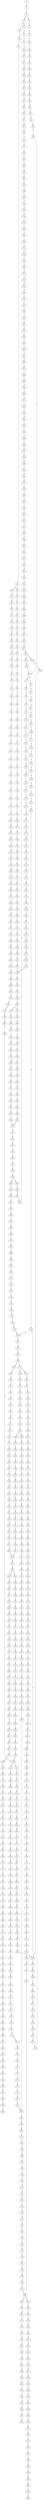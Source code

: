 strict digraph  {
	S0 -> S1 [ label = G ];
	S1 -> S2 [ label = T ];
	S2 -> S3 [ label = C ];
	S2 -> S4 [ label = T ];
	S3 -> S5 [ label = T ];
	S3 -> S6 [ label = G ];
	S4 -> S7 [ label = C ];
	S5 -> S8 [ label = G ];
	S6 -> S9 [ label = C ];
	S7 -> S10 [ label = C ];
	S8 -> S11 [ label = G ];
	S9 -> S12 [ label = G ];
	S10 -> S13 [ label = G ];
	S11 -> S14 [ label = A ];
	S12 -> S15 [ label = C ];
	S13 -> S16 [ label = T ];
	S14 -> S17 [ label = G ];
	S15 -> S18 [ label = G ];
	S15 -> S19 [ label = A ];
	S16 -> S20 [ label = G ];
	S17 -> S21 [ label = G ];
	S18 -> S22 [ label = A ];
	S19 -> S23 [ label = A ];
	S20 -> S24 [ label = G ];
	S21 -> S25 [ label = G ];
	S22 -> S26 [ label = G ];
	S23 -> S27 [ label = C ];
	S24 -> S28 [ label = C ];
	S25 -> S29 [ label = T ];
	S26 -> S30 [ label = C ];
	S27 -> S31 [ label = C ];
	S28 -> S32 [ label = C ];
	S29 -> S33 [ label = G ];
	S30 -> S34 [ label = A ];
	S31 -> S35 [ label = C ];
	S32 -> S36 [ label = C ];
	S33 -> S37 [ label = T ];
	S34 -> S38 [ label = G ];
	S35 -> S39 [ label = G ];
	S36 -> S40 [ label = G ];
	S37 -> S41 [ label = T ];
	S38 -> S42 [ label = T ];
	S39 -> S43 [ label = T ];
	S40 -> S44 [ label = T ];
	S41 -> S45 [ label = C ];
	S42 -> S46 [ label = G ];
	S43 -> S47 [ label = A ];
	S44 -> S48 [ label = C ];
	S45 -> S49 [ label = C ];
	S46 -> S50 [ label = C ];
	S47 -> S51 [ label = C ];
	S48 -> S52 [ label = C ];
	S49 -> S53 [ label = A ];
	S50 -> S54 [ label = A ];
	S51 -> S55 [ label = A ];
	S52 -> S56 [ label = A ];
	S53 -> S57 [ label = G ];
	S54 -> S58 [ label = A ];
	S55 -> S59 [ label = G ];
	S56 -> S60 [ label = G ];
	S57 -> S61 [ label = C ];
	S58 -> S62 [ label = C ];
	S59 -> S63 [ label = C ];
	S60 -> S64 [ label = T ];
	S61 -> S65 [ label = A ];
	S62 -> S66 [ label = A ];
	S63 -> S67 [ label = A ];
	S64 -> S68 [ label = A ];
	S65 -> S69 [ label = G ];
	S66 -> S70 [ label = G ];
	S67 -> S71 [ label = G ];
	S68 -> S72 [ label = G ];
	S69 -> S73 [ label = A ];
	S70 -> S74 [ label = C ];
	S71 -> S75 [ label = G ];
	S72 -> S76 [ label = G ];
	S72 -> S77 [ label = C ];
	S73 -> S78 [ label = T ];
	S74 -> S79 [ label = T ];
	S75 -> S80 [ label = T ];
	S76 -> S81 [ label = G ];
	S77 -> S82 [ label = T ];
	S78 -> S83 [ label = A ];
	S79 -> S84 [ label = A ];
	S80 -> S85 [ label = G ];
	S81 -> S86 [ label = T ];
	S82 -> S87 [ label = C ];
	S83 -> S88 [ label = A ];
	S84 -> S89 [ label = C ];
	S85 -> S90 [ label = C ];
	S86 -> S91 [ label = C ];
	S87 -> S92 [ label = C ];
	S88 -> S93 [ label = A ];
	S89 -> S94 [ label = G ];
	S90 -> S95 [ label = A ];
	S91 -> S96 [ label = A ];
	S92 -> S97 [ label = A ];
	S93 -> S98 [ label = A ];
	S94 -> S99 [ label = A ];
	S95 -> S100 [ label = C ];
	S96 -> S101 [ label = C ];
	S97 -> S102 [ label = C ];
	S98 -> S103 [ label = A ];
	S99 -> S104 [ label = G ];
	S100 -> S105 [ label = G ];
	S101 -> S106 [ label = T ];
	S102 -> S107 [ label = C ];
	S103 -> S108 [ label = C ];
	S104 -> S109 [ label = A ];
	S105 -> S110 [ label = C ];
	S106 -> S111 [ label = C ];
	S107 -> S112 [ label = G ];
	S108 -> S113 [ label = T ];
	S109 -> S114 [ label = A ];
	S110 -> S115 [ label = G ];
	S111 -> S116 [ label = G ];
	S112 -> S117 [ label = G ];
	S113 -> S118 [ label = T ];
	S114 -> S119 [ label = C ];
	S115 -> S120 [ label = G ];
	S116 -> S121 [ label = C ];
	S117 -> S122 [ label = A ];
	S118 -> S123 [ label = T ];
	S119 -> S124 [ label = T ];
	S120 -> S125 [ label = T ];
	S121 -> S126 [ label = T ];
	S122 -> S127 [ label = C ];
	S123 -> S128 [ label = G ];
	S124 -> S129 [ label = G ];
	S125 -> S130 [ label = G ];
	S126 -> S131 [ label = T ];
	S127 -> S132 [ label = G ];
	S128 -> S133 [ label = C ];
	S129 -> S134 [ label = G ];
	S130 -> S135 [ label = C ];
	S131 -> S136 [ label = C ];
	S132 -> S137 [ label = T ];
	S133 -> S138 [ label = C ];
	S134 -> S139 [ label = C ];
	S135 -> S140 [ label = C ];
	S136 -> S141 [ label = A ];
	S137 -> S142 [ label = C ];
	S138 -> S143 [ label = G ];
	S139 -> S144 [ label = G ];
	S140 -> S145 [ label = G ];
	S141 -> S146 [ label = T ];
	S142 -> S147 [ label = G ];
	S143 -> S148 [ label = T ];
	S144 -> S149 [ label = C ];
	S145 -> S150 [ label = C ];
	S146 -> S151 [ label = C ];
	S147 -> S152 [ label = T ];
	S148 -> S153 [ label = A ];
	S149 -> S154 [ label = A ];
	S150 -> S155 [ label = A ];
	S151 -> S156 [ label = C ];
	S152 -> S157 [ label = G ];
	S153 -> S158 [ label = G ];
	S154 -> S159 [ label = G ];
	S155 -> S160 [ label = A ];
	S156 -> S161 [ label = A ];
	S157 -> S162 [ label = A ];
	S158 -> S163 [ label = C ];
	S159 -> S164 [ label = C ];
	S160 -> S165 [ label = C ];
	S161 -> S166 [ label = G ];
	S162 -> S167 [ label = C ];
	S163 -> S168 [ label = C ];
	S164 -> S169 [ label = G ];
	S165 -> S170 [ label = C ];
	S166 -> S171 [ label = A ];
	S167 -> S172 [ label = C ];
	S168 -> S173 [ label = G ];
	S169 -> S174 [ label = G ];
	S170 -> S175 [ label = A ];
	S171 -> S176 [ label = A ];
	S172 -> S177 [ label = G ];
	S173 -> S178 [ label = G ];
	S174 -> S179 [ label = G ];
	S175 -> S180 [ label = G ];
	S176 -> S181 [ label = C ];
	S177 -> S182 [ label = G ];
	S178 -> S183 [ label = T ];
	S179 -> S184 [ label = T ];
	S180 -> S185 [ label = T ];
	S181 -> S186 [ label = C ];
	S182 -> S187 [ label = T ];
	S183 -> S188 [ label = G ];
	S184 -> S189 [ label = G ];
	S185 -> S190 [ label = C ];
	S186 -> S191 [ label = A ];
	S186 -> S192 [ label = G ];
	S187 -> S193 [ label = C ];
	S188 -> S194 [ label = A ];
	S189 -> S195 [ label = C ];
	S190 -> S196 [ label = G ];
	S191 -> S197 [ label = G ];
	S191 -> S198 [ label = C ];
	S192 -> S199 [ label = G ];
	S193 -> S200 [ label = G ];
	S194 -> S201 [ label = C ];
	S195 -> S202 [ label = C ];
	S196 -> S203 [ label = C ];
	S197 -> S204 [ label = A ];
	S198 -> S205 [ label = C ];
	S199 -> S206 [ label = A ];
	S200 -> S207 [ label = C ];
	S201 -> S208 [ label = G ];
	S202 -> S209 [ label = G ];
	S203 -> S210 [ label = G ];
	S204 -> S211 [ label = C ];
	S205 -> S212 [ label = A ];
	S206 -> S213 [ label = C ];
	S207 -> S214 [ label = G ];
	S208 -> S215 [ label = T ];
	S209 -> S216 [ label = C ];
	S210 -> S217 [ label = C ];
	S211 -> S218 [ label = T ];
	S212 -> S219 [ label = C ];
	S213 -> S220 [ label = G ];
	S214 -> S221 [ label = T ];
	S215 -> S222 [ label = G ];
	S216 -> S223 [ label = C ];
	S217 -> S224 [ label = A ];
	S218 -> S225 [ label = C ];
	S219 -> S226 [ label = C ];
	S220 -> S227 [ label = C ];
	S221 -> S228 [ label = A ];
	S222 -> S229 [ label = G ];
	S223 -> S230 [ label = G ];
	S224 -> S231 [ label = G ];
	S225 -> S232 [ label = C ];
	S226 -> S233 [ label = C ];
	S227 -> S234 [ label = C ];
	S228 -> S235 [ label = G ];
	S229 -> S236 [ label = G ];
	S230 -> S237 [ label = G ];
	S231 -> S238 [ label = C ];
	S232 -> S239 [ label = C ];
	S233 -> S240 [ label = C ];
	S234 -> S241 [ label = C ];
	S235 -> S242 [ label = C ];
	S236 -> S243 [ label = T ];
	S237 -> S244 [ label = T ];
	S238 -> S245 [ label = C ];
	S239 -> S246 [ label = A ];
	S240 -> S247 [ label = T ];
	S241 -> S248 [ label = A ];
	S242 -> S249 [ label = C ];
	S243 -> S250 [ label = A ];
	S244 -> S251 [ label = G ];
	S245 -> S252 [ label = G ];
	S246 -> S253 [ label = T ];
	S247 -> S254 [ label = T ];
	S248 -> S255 [ label = T ];
	S249 -> S256 [ label = G ];
	S250 -> S257 [ label = C ];
	S251 -> S258 [ label = G ];
	S252 -> S259 [ label = G ];
	S253 -> S260 [ label = C ];
	S254 -> S261 [ label = C ];
	S255 -> S262 [ label = C ];
	S256 -> S263 [ label = C ];
	S257 -> S264 [ label = T ];
	S258 -> S265 [ label = T ];
	S259 -> S266 [ label = T ];
	S260 -> S267 [ label = T ];
	S261 -> S268 [ label = C ];
	S261 -> S269 [ label = G ];
	S262 -> S270 [ label = G ];
	S263 -> S271 [ label = T ];
	S264 -> S272 [ label = A ];
	S265 -> S273 [ label = G ];
	S266 -> S274 [ label = G ];
	S267 -> S275 [ label = G ];
	S268 -> S276 [ label = T ];
	S269 -> S277 [ label = A ];
	S270 -> S278 [ label = T ];
	S271 -> S279 [ label = G ];
	S272 -> S280 [ label = T ];
	S273 -> S281 [ label = G ];
	S274 -> S282 [ label = G ];
	S275 -> S283 [ label = C ];
	S276 -> S284 [ label = G ];
	S277 -> S285 [ label = T ];
	S278 -> S286 [ label = C ];
	S279 -> S287 [ label = G ];
	S280 -> S288 [ label = T ];
	S281 -> S289 [ label = A ];
	S282 -> S290 [ label = A ];
	S283 -> S291 [ label = C ];
	S284 -> S292 [ label = T ];
	S285 -> S293 [ label = C ];
	S286 -> S294 [ label = C ];
	S287 -> S295 [ label = A ];
	S288 -> S296 [ label = G ];
	S289 -> S297 [ label = A ];
	S290 -> S298 [ label = A ];
	S291 -> S299 [ label = A ];
	S292 -> S300 [ label = C ];
	S293 -> S301 [ label = G ];
	S294 -> S302 [ label = T ];
	S295 -> S303 [ label = A ];
	S296 -> S304 [ label = G ];
	S297 -> S305 [ label = C ];
	S298 -> S306 [ label = G ];
	S299 -> S307 [ label = G ];
	S300 -> S308 [ label = C ];
	S301 -> S309 [ label = T ];
	S302 -> S310 [ label = C ];
	S303 -> S311 [ label = G ];
	S304 -> S312 [ label = A ];
	S305 -> S313 [ label = C ];
	S306 -> S314 [ label = A ];
	S307 -> S315 [ label = T ];
	S308 -> S316 [ label = T ];
	S309 -> S317 [ label = T ];
	S310 -> S318 [ label = T ];
	S311 -> S319 [ label = A ];
	S312 -> S320 [ label = A ];
	S313 -> S321 [ label = T ];
	S314 -> S322 [ label = A ];
	S315 -> S323 [ label = C ];
	S316 -> S324 [ label = T ];
	S317 -> S325 [ label = T ];
	S318 -> S326 [ label = T ];
	S319 -> S327 [ label = A ];
	S320 -> S328 [ label = C ];
	S321 -> S329 [ label = C ];
	S322 -> S330 [ label = C ];
	S323 -> S331 [ label = G ];
	S324 -> S332 [ label = G ];
	S325 -> S333 [ label = G ];
	S326 -> S334 [ label = C ];
	S327 -> S330 [ label = C ];
	S328 -> S335 [ label = G ];
	S329 -> S336 [ label = G ];
	S330 -> S337 [ label = G ];
	S331 -> S338 [ label = T ];
	S332 -> S339 [ label = T ];
	S333 -> S340 [ label = T ];
	S334 -> S341 [ label = T ];
	S335 -> S342 [ label = G ];
	S336 -> S343 [ label = G ];
	S337 -> S344 [ label = G ];
	S338 -> S345 [ label = A ];
	S339 -> S346 [ label = A ];
	S340 -> S347 [ label = A ];
	S341 -> S348 [ label = C ];
	S342 -> S349 [ label = T ];
	S343 -> S350 [ label = C ];
	S344 -> S351 [ label = C ];
	S345 -> S352 [ label = A ];
	S346 -> S353 [ label = G ];
	S347 -> S354 [ label = G ];
	S348 -> S355 [ label = G ];
	S349 -> S356 [ label = A ];
	S350 -> S357 [ label = A ];
	S351 -> S358 [ label = A ];
	S352 -> S359 [ label = G ];
	S353 -> S360 [ label = G ];
	S354 -> S361 [ label = G ];
	S355 -> S362 [ label = G ];
	S356 -> S363 [ label = C ];
	S357 -> S364 [ label = C ];
	S358 -> S365 [ label = C ];
	S359 -> S366 [ label = A ];
	S360 -> S367 [ label = A ];
	S361 -> S368 [ label = A ];
	S362 -> S369 [ label = A ];
	S363 -> S370 [ label = G ];
	S364 -> S371 [ label = G ];
	S365 -> S372 [ label = C ];
	S365 -> S373 [ label = T ];
	S366 -> S374 [ label = C ];
	S367 -> S375 [ label = G ];
	S368 -> S376 [ label = A ];
	S369 -> S377 [ label = G ];
	S370 -> S378 [ label = A ];
	S371 -> S379 [ label = C ];
	S372 -> S380 [ label = G ];
	S373 -> S381 [ label = G ];
	S374 -> S382 [ label = G ];
	S375 -> S383 [ label = A ];
	S376 -> S384 [ label = A ];
	S377 -> S385 [ label = A ];
	S378 -> S386 [ label = A ];
	S379 -> S387 [ label = G ];
	S380 -> S388 [ label = G ];
	S381 -> S389 [ label = G ];
	S382 -> S390 [ label = G ];
	S383 -> S391 [ label = G ];
	S384 -> S392 [ label = G ];
	S385 -> S393 [ label = G ];
	S386 -> S394 [ label = G ];
	S387 -> S395 [ label = C ];
	S388 -> S396 [ label = G ];
	S389 -> S397 [ label = G ];
	S390 -> S398 [ label = C ];
	S391 -> S399 [ label = G ];
	S392 -> S400 [ label = G ];
	S393 -> S401 [ label = G ];
	S394 -> S402 [ label = A ];
	S395 -> S403 [ label = G ];
	S396 -> S404 [ label = A ];
	S397 -> S405 [ label = A ];
	S398 -> S406 [ label = T ];
	S399 -> S407 [ label = T ];
	S400 -> S408 [ label = T ];
	S401 -> S409 [ label = T ];
	S402 -> S410 [ label = A ];
	S403 -> S411 [ label = C ];
	S403 -> S412 [ label = G ];
	S404 -> S413 [ label = A ];
	S405 -> S414 [ label = A ];
	S406 -> S415 [ label = C ];
	S407 -> S416 [ label = C ];
	S408 -> S417 [ label = C ];
	S409 -> S416 [ label = C ];
	S410 -> S418 [ label = G ];
	S411 -> S419 [ label = G ];
	S412 -> S420 [ label = C ];
	S413 -> S421 [ label = T ];
	S414 -> S422 [ label = C ];
	S415 -> S423 [ label = T ];
	S416 -> S424 [ label = C ];
	S417 -> S425 [ label = C ];
	S418 -> S426 [ label = T ];
	S419 -> S427 [ label = T ];
	S420 -> S428 [ label = T ];
	S421 -> S429 [ label = T ];
	S422 -> S430 [ label = T ];
	S423 -> S431 [ label = C ];
	S424 -> S432 [ label = C ];
	S425 -> S433 [ label = C ];
	S426 -> S434 [ label = G ];
	S427 -> S435 [ label = C ];
	S428 -> S436 [ label = G ];
	S429 -> S437 [ label = G ];
	S430 -> S438 [ label = G ];
	S431 -> S439 [ label = G ];
	S432 -> S440 [ label = A ];
	S432 -> S441 [ label = G ];
	S433 -> S442 [ label = G ];
	S434 -> S443 [ label = T ];
	S435 -> S444 [ label = G ];
	S436 -> S445 [ label = G ];
	S437 -> S446 [ label = A ];
	S438 -> S447 [ label = G ];
	S439 -> S448 [ label = A ];
	S440 -> S449 [ label = G ];
	S441 -> S450 [ label = G ];
	S442 -> S451 [ label = A ];
	S443 -> S452 [ label = C ];
	S444 -> S453 [ label = A ];
	S445 -> S454 [ label = A ];
	S446 -> S455 [ label = A ];
	S447 -> S456 [ label = A ];
	S448 -> S457 [ label = A ];
	S449 -> S458 [ label = A ];
	S450 -> S459 [ label = A ];
	S451 -> S460 [ label = A ];
	S452 -> S461 [ label = C ];
	S453 -> S462 [ label = C ];
	S454 -> S463 [ label = A ];
	S455 -> S464 [ label = C ];
	S456 -> S465 [ label = C ];
	S457 -> S466 [ label = G ];
	S458 -> S467 [ label = G ];
	S459 -> S468 [ label = G ];
	S460 -> S469 [ label = G ];
	S461 -> S470 [ label = T ];
	S462 -> S471 [ label = G ];
	S463 -> S472 [ label = T ];
	S464 -> S473 [ label = C ];
	S465 -> S474 [ label = C ];
	S466 -> S475 [ label = T ];
	S467 -> S476 [ label = C ];
	S468 -> S477 [ label = G ];
	S469 -> S478 [ label = T ];
	S470 -> S479 [ label = G ];
	S471 -> S480 [ label = C ];
	S472 -> S481 [ label = G ];
	S473 -> S482 [ label = C ];
	S474 -> S483 [ label = C ];
	S475 -> S484 [ label = C ];
	S476 -> S485 [ label = C ];
	S477 -> S486 [ label = C ];
	S478 -> S487 [ label = C ];
	S479 -> S488 [ label = G ];
	S480 -> S489 [ label = G ];
	S481 -> S490 [ label = G ];
	S482 -> S491 [ label = G ];
	S483 -> S492 [ label = G ];
	S484 -> S493 [ label = G ];
	S485 -> S494 [ label = A ];
	S486 -> S495 [ label = G ];
	S487 -> S496 [ label = G ];
	S488 -> S497 [ label = C ];
	S489 -> S498 [ label = C ];
	S490 -> S499 [ label = G ];
	S491 -> S500 [ label = T ];
	S492 -> S501 [ label = T ];
	S493 -> S502 [ label = C ];
	S494 -> S503 [ label = C ];
	S495 -> S504 [ label = T ];
	S496 -> S505 [ label = A ];
	S497 -> S506 [ label = C ];
	S498 -> S507 [ label = C ];
	S499 -> S508 [ label = G ];
	S500 -> S509 [ label = C ];
	S501 -> S510 [ label = C ];
	S502 -> S511 [ label = G ];
	S503 -> S512 [ label = G ];
	S504 -> S513 [ label = G ];
	S505 -> S514 [ label = G ];
	S506 -> S515 [ label = T ];
	S507 -> S516 [ label = T ];
	S508 -> S517 [ label = T ];
	S509 -> S518 [ label = T ];
	S510 -> S519 [ label = T ];
	S511 -> S520 [ label = G ];
	S512 -> S521 [ label = G ];
	S513 -> S522 [ label = G ];
	S514 -> S523 [ label = G ];
	S515 -> S524 [ label = G ];
	S516 -> S525 [ label = C ];
	S517 -> S526 [ label = C ];
	S518 -> S527 [ label = C ];
	S519 -> S527 [ label = C ];
	S520 -> S528 [ label = C ];
	S521 -> S529 [ label = T ];
	S522 -> S530 [ label = T ];
	S523 -> S531 [ label = T ];
	S524 -> S532 [ label = G ];
	S525 -> S533 [ label = G ];
	S526 -> S534 [ label = C ];
	S527 -> S535 [ label = G ];
	S528 -> S536 [ label = T ];
	S529 -> S537 [ label = T ];
	S530 -> S538 [ label = A ];
	S531 -> S539 [ label = A ];
	S532 -> S540 [ label = G ];
	S533 -> S541 [ label = G ];
	S534 -> S542 [ label = G ];
	S535 -> S543 [ label = G ];
	S536 -> S544 [ label = A ];
	S537 -> S545 [ label = A ];
	S538 -> S546 [ label = T ];
	S539 -> S547 [ label = T ];
	S540 -> S548 [ label = T ];
	S541 -> S549 [ label = G ];
	S542 -> S550 [ label = C ];
	S543 -> S551 [ label = C ];
	S544 -> S552 [ label = T ];
	S545 -> S553 [ label = C ];
	S546 -> S554 [ label = G ];
	S547 -> S555 [ label = A ];
	S548 -> S556 [ label = C ];
	S549 -> S557 [ label = C ];
	S550 -> S558 [ label = C ];
	S551 -> S559 [ label = A ];
	S552 -> S560 [ label = A ];
	S553 -> S561 [ label = T ];
	S554 -> S562 [ label = A ];
	S555 -> S563 [ label = A ];
	S556 -> S564 [ label = C ];
	S557 -> S565 [ label = T ];
	S558 -> S566 [ label = G ];
	S559 -> S567 [ label = C ];
	S560 -> S568 [ label = G ];
	S561 -> S569 [ label = G ];
	S562 -> S570 [ label = G ];
	S563 -> S571 [ label = G ];
	S564 -> S572 [ label = C ];
	S565 -> S573 [ label = C ];
	S566 -> S574 [ label = G ];
	S567 -> S575 [ label = C ];
	S568 -> S576 [ label = T ];
	S569 -> S577 [ label = C ];
	S570 -> S578 [ label = C ];
	S571 -> S579 [ label = T ];
	S572 -> S580 [ label = G ];
	S573 -> S581 [ label = A ];
	S574 -> S582 [ label = A ];
	S575 -> S583 [ label = G ];
	S576 -> S584 [ label = A ];
	S577 -> S585 [ label = A ];
	S578 -> S586 [ label = G ];
	S579 -> S587 [ label = C ];
	S580 -> S588 [ label = A ];
	S581 -> S589 [ label = C ];
	S582 -> S590 [ label = A ];
	S583 -> S591 [ label = A ];
	S584 -> S592 [ label = G ];
	S585 -> S593 [ label = G ];
	S586 -> S594 [ label = G ];
	S587 -> S595 [ label = G ];
	S588 -> S596 [ label = G ];
	S589 -> S597 [ label = G ];
	S590 -> S598 [ label = C ];
	S591 -> S599 [ label = G ];
	S591 -> S600 [ label = A ];
	S592 -> S601 [ label = C ];
	S593 -> S602 [ label = A ];
	S594 -> S603 [ label = T ];
	S595 -> S604 [ label = T ];
	S596 -> S605 [ label = T ];
	S597 -> S606 [ label = T ];
	S598 -> S607 [ label = T ];
	S599 -> S608 [ label = T ];
	S600 -> S609 [ label = T ];
	S601 -> S610 [ label = C ];
	S602 -> S611 [ label = C ];
	S603 -> S612 [ label = C ];
	S604 -> S613 [ label = G ];
	S605 -> S614 [ label = C ];
	S606 -> S615 [ label = C ];
	S607 -> S616 [ label = G ];
	S608 -> S617 [ label = C ];
	S609 -> S618 [ label = G ];
	S610 -> S619 [ label = G ];
	S611 -> S620 [ label = G ];
	S612 -> S621 [ label = G ];
	S613 -> S622 [ label = G ];
	S614 -> S623 [ label = C ];
	S615 -> S624 [ label = C ];
	S616 -> S625 [ label = C ];
	S617 -> S626 [ label = C ];
	S618 -> S627 [ label = T ];
	S619 -> S628 [ label = A ];
	S620 -> S629 [ label = G ];
	S621 -> S630 [ label = C ];
	S622 -> S631 [ label = T ];
	S623 -> S632 [ label = A ];
	S624 -> S633 [ label = A ];
	S625 -> S634 [ label = A ];
	S626 -> S632 [ label = A ];
	S627 -> S635 [ label = A ];
	S628 -> S636 [ label = A ];
	S629 -> S637 [ label = A ];
	S630 -> S638 [ label = A ];
	S631 -> S639 [ label = A ];
	S632 -> S640 [ label = G ];
	S633 -> S641 [ label = G ];
	S634 -> S642 [ label = A ];
	S635 -> S643 [ label = G ];
	S636 -> S644 [ label = A ];
	S637 -> S645 [ label = C ];
	S638 -> S646 [ label = C ];
	S639 -> S647 [ label = C ];
	S640 -> S648 [ label = T ];
	S640 -> S649 [ label = C ];
	S641 -> S650 [ label = C ];
	S642 -> S651 [ label = C ];
	S643 -> S652 [ label = T ];
	S644 -> S653 [ label = C ];
	S645 -> S654 [ label = A ];
	S646 -> S655 [ label = G ];
	S647 -> S656 [ label = C ];
	S648 -> S657 [ label = A ];
	S649 -> S658 [ label = T ];
	S650 -> S659 [ label = T ];
	S651 -> S660 [ label = C ];
	S652 -> S661 [ label = T ];
	S653 -> S662 [ label = C ];
	S654 -> S663 [ label = C ];
	S655 -> S664 [ label = C ];
	S656 -> S665 [ label = G ];
	S657 -> S72 [ label = G ];
	S658 -> S666 [ label = T ];
	S659 -> S666 [ label = T ];
	S660 -> S667 [ label = A ];
	S661 -> S668 [ label = T ];
	S662 -> S669 [ label = C ];
	S663 -> S670 [ label = A ];
	S664 -> S671 [ label = G ];
	S665 -> S672 [ label = G ];
	S666 -> S673 [ label = C ];
	S667 -> S674 [ label = G ];
	S668 -> S675 [ label = C ];
	S669 -> S676 [ label = C ];
	S670 -> S677 [ label = C ];
	S671 -> S678 [ label = C ];
	S672 -> S679 [ label = T ];
	S673 -> S680 [ label = A ];
	S674 -> S681 [ label = A ];
	S675 -> S682 [ label = A ];
	S676 -> S683 [ label = G ];
	S677 -> S684 [ label = C ];
	S678 -> S403 [ label = G ];
	S679 -> S685 [ label = G ];
	S680 -> S686 [ label = C ];
	S681 -> S687 [ label = A ];
	S682 -> S688 [ label = C ];
	S683 -> S689 [ label = A ];
	S684 -> S690 [ label = T ];
	S685 -> S691 [ label = G ];
	S686 -> S692 [ label = G ];
	S687 -> S693 [ label = C ];
	S688 -> S694 [ label = T ];
	S689 -> S695 [ label = C ];
	S690 -> S696 [ label = C ];
	S691 -> S697 [ label = T ];
	S692 -> S698 [ label = C ];
	S693 -> S699 [ label = A ];
	S694 -> S700 [ label = C ];
	S695 -> S701 [ label = T ];
	S696 -> S702 [ label = T ];
	S697 -> S703 [ label = T ];
	S698 -> S704 [ label = C ];
	S699 -> S705 [ label = G ];
	S700 -> S706 [ label = C ];
	S701 -> S707 [ label = A ];
	S702 -> S708 [ label = A ];
	S703 -> S709 [ label = A ];
	S704 -> S710 [ label = C ];
	S705 -> S711 [ label = C ];
	S706 -> S712 [ label = T ];
	S707 -> S713 [ label = G ];
	S708 -> S714 [ label = G ];
	S709 -> S715 [ label = G ];
	S710 -> S716 [ label = T ];
	S711 -> S717 [ label = C ];
	S712 -> S718 [ label = T ];
	S713 -> S719 [ label = A ];
	S714 -> S720 [ label = A ];
	S715 -> S721 [ label = A ];
	S716 -> S722 [ label = T ];
	S717 -> S723 [ label = G ];
	S718 -> S724 [ label = T ];
	S719 -> S725 [ label = A ];
	S720 -> S726 [ label = A ];
	S721 -> S727 [ label = A ];
	S722 -> S728 [ label = C ];
	S723 -> S729 [ label = T ];
	S724 -> S730 [ label = C ];
	S725 -> S731 [ label = T ];
	S726 -> S732 [ label = C ];
	S727 -> S733 [ label = G ];
	S728 -> S734 [ label = A ];
	S729 -> S735 [ label = C ];
	S730 -> S736 [ label = A ];
	S731 -> S737 [ label = C ];
	S732 -> S738 [ label = G ];
	S733 -> S739 [ label = G ];
	S734 -> S740 [ label = T ];
	S735 -> S741 [ label = C ];
	S736 -> S742 [ label = T ];
	S737 -> S743 [ label = G ];
	S738 -> S744 [ label = A ];
	S739 -> S745 [ label = G ];
	S740 -> S746 [ label = C ];
	S741 -> S747 [ label = T ];
	S742 -> S748 [ label = C ];
	S743 -> S749 [ label = G ];
	S744 -> S750 [ label = G ];
	S745 -> S751 [ label = G ];
	S746 -> S752 [ label = C ];
	S747 -> S753 [ label = C ];
	S748 -> S754 [ label = C ];
	S749 -> S755 [ label = G ];
	S750 -> S756 [ label = G ];
	S751 -> S757 [ label = G ];
	S752 -> S161 [ label = A ];
	S753 -> S758 [ label = T ];
	S754 -> S759 [ label = A ];
	S755 -> S760 [ label = T ];
	S756 -> S761 [ label = T ];
	S757 -> S762 [ label = T ];
	S758 -> S763 [ label = G ];
	S759 -> S166 [ label = G ];
	S760 -> S764 [ label = A ];
	S761 -> S765 [ label = G ];
	S762 -> S766 [ label = C ];
	S763 -> S767 [ label = T ];
	S764 -> S768 [ label = T ];
	S765 -> S769 [ label = T ];
	S766 -> S770 [ label = C ];
	S767 -> S771 [ label = C ];
	S768 -> S772 [ label = C ];
	S769 -> S773 [ label = C ];
	S770 -> S774 [ label = G ];
	S771 -> S775 [ label = G ];
	S772 -> S776 [ label = C ];
	S773 -> S777 [ label = C ];
	S774 -> S778 [ label = T ];
	S775 -> S779 [ label = T ];
	S776 -> S780 [ label = C ];
	S777 -> S781 [ label = C ];
	S778 -> S782 [ label = C ];
	S779 -> S783 [ label = G ];
	S780 -> S784 [ label = G ];
	S781 -> S785 [ label = T ];
	S782 -> S786 [ label = G ];
	S783 -> S787 [ label = G ];
	S784 -> S788 [ label = A ];
	S785 -> S789 [ label = G ];
	S786 -> S790 [ label = G ];
	S787 -> S791 [ label = T ];
	S788 -> S792 [ label = A ];
	S789 -> S793 [ label = T ];
	S790 -> S794 [ label = A ];
	S791 -> S639 [ label = A ];
	S792 -> S795 [ label = A ];
	S793 -> S796 [ label = C ];
	S794 -> S797 [ label = A ];
	S795 -> S798 [ label = G ];
	S796 -> S799 [ label = C ];
	S797 -> S800 [ label = C ];
	S798 -> S801 [ label = T ];
	S799 -> S802 [ label = T ];
	S800 -> S803 [ label = A ];
	S800 -> S804 [ label = T ];
	S801 -> S805 [ label = G ];
	S802 -> S806 [ label = A ];
	S803 -> S807 [ label = G ];
	S804 -> S808 [ label = A ];
	S805 -> S809 [ label = T ];
	S806 -> S810 [ label = C ];
	S807 -> S811 [ label = G ];
	S808 -> S812 [ label = C ];
	S809 -> S813 [ label = C ];
	S810 -> S814 [ label = T ];
	S811 -> S815 [ label = A ];
	S812 -> S816 [ label = A ];
	S813 -> S817 [ label = G ];
	S814 -> S818 [ label = A ];
	S815 -> S819 [ label = A ];
	S816 -> S820 [ label = A ];
	S817 -> S821 [ label = T ];
	S818 -> S822 [ label = C ];
	S819 -> S823 [ label = T ];
	S820 -> S824 [ label = C ];
	S821 -> S825 [ label = C ];
	S822 -> S826 [ label = C ];
	S823 -> S827 [ label = A ];
	S824 -> S828 [ label = G ];
	S825 -> S829 [ label = G ];
	S826 -> S830 [ label = A ];
	S827 -> S831 [ label = G ];
	S828 -> S832 [ label = A ];
	S829 -> S833 [ label = G ];
	S830 -> S834 [ label = G ];
	S831 -> S835 [ label = T ];
	S832 -> S836 [ label = A ];
	S833 -> S837 [ label = A ];
	S834 -> S838 [ label = G ];
	S835 -> S839 [ label = C ];
	S836 -> S840 [ label = A ];
	S837 -> S841 [ label = A ];
	S838 -> S842 [ label = A ];
	S839 -> S843 [ label = T ];
	S840 -> S844 [ label = A ];
	S841 -> S800 [ label = C ];
	S842 -> S845 [ label = G ];
	S843 -> S846 [ label = C ];
	S844 -> S847 [ label = C ];
	S845 -> S848 [ label = A ];
	S846 -> S849 [ label = T ];
	S847 -> S850 [ label = A ];
	S848 -> S851 [ label = G ];
	S849 -> S852 [ label = C ];
	S850 -> S853 [ label = G ];
	S851 -> S854 [ label = T ];
	S852 -> S855 [ label = T ];
	S853 -> S856 [ label = A ];
	S854 -> S857 [ label = C ];
	S855 -> S858 [ label = G ];
	S856 -> S859 [ label = A ];
	S857 -> S860 [ label = A ];
	S858 -> S861 [ label = A ];
	S859 -> S862 [ label = G ];
	S860 -> S863 [ label = G ];
	S861 -> S864 [ label = G ];
	S862 -> S865 [ label = G ];
	S863 -> S866 [ label = G ];
	S864 -> S867 [ label = T ];
	S865 -> S868 [ label = G ];
	S866 -> S869 [ label = A ];
	S867 -> S870 [ label = A ];
	S868 -> S871 [ label = G ];
	S869 -> S872 [ label = C ];
	S871 -> S873 [ label = T ];
	S872 -> S874 [ label = C ];
	S873 -> S875 [ label = C ];
	S874 -> S876 [ label = A ];
	S875 -> S877 [ label = T ];
	S876 -> S878 [ label = G ];
	S877 -> S879 [ label = C ];
	S878 -> S880 [ label = T ];
	S879 -> S881 [ label = T ];
	S880 -> S882 [ label = C ];
	S881 -> S883 [ label = C ];
	S882 -> S884 [ label = T ];
	S883 -> S885 [ label = G ];
	S884 -> S886 [ label = C ];
	S885 -> S887 [ label = T ];
	S886 -> S888 [ label = T ];
	S887 -> S889 [ label = G ];
	S888 -> S890 [ label = G ];
	S889 -> S891 [ label = G ];
	S890 -> S892 [ label = T ];
	S891 -> S893 [ label = T ];
	S892 -> S894 [ label = A ];
	S893 -> S895 [ label = A ];
}
